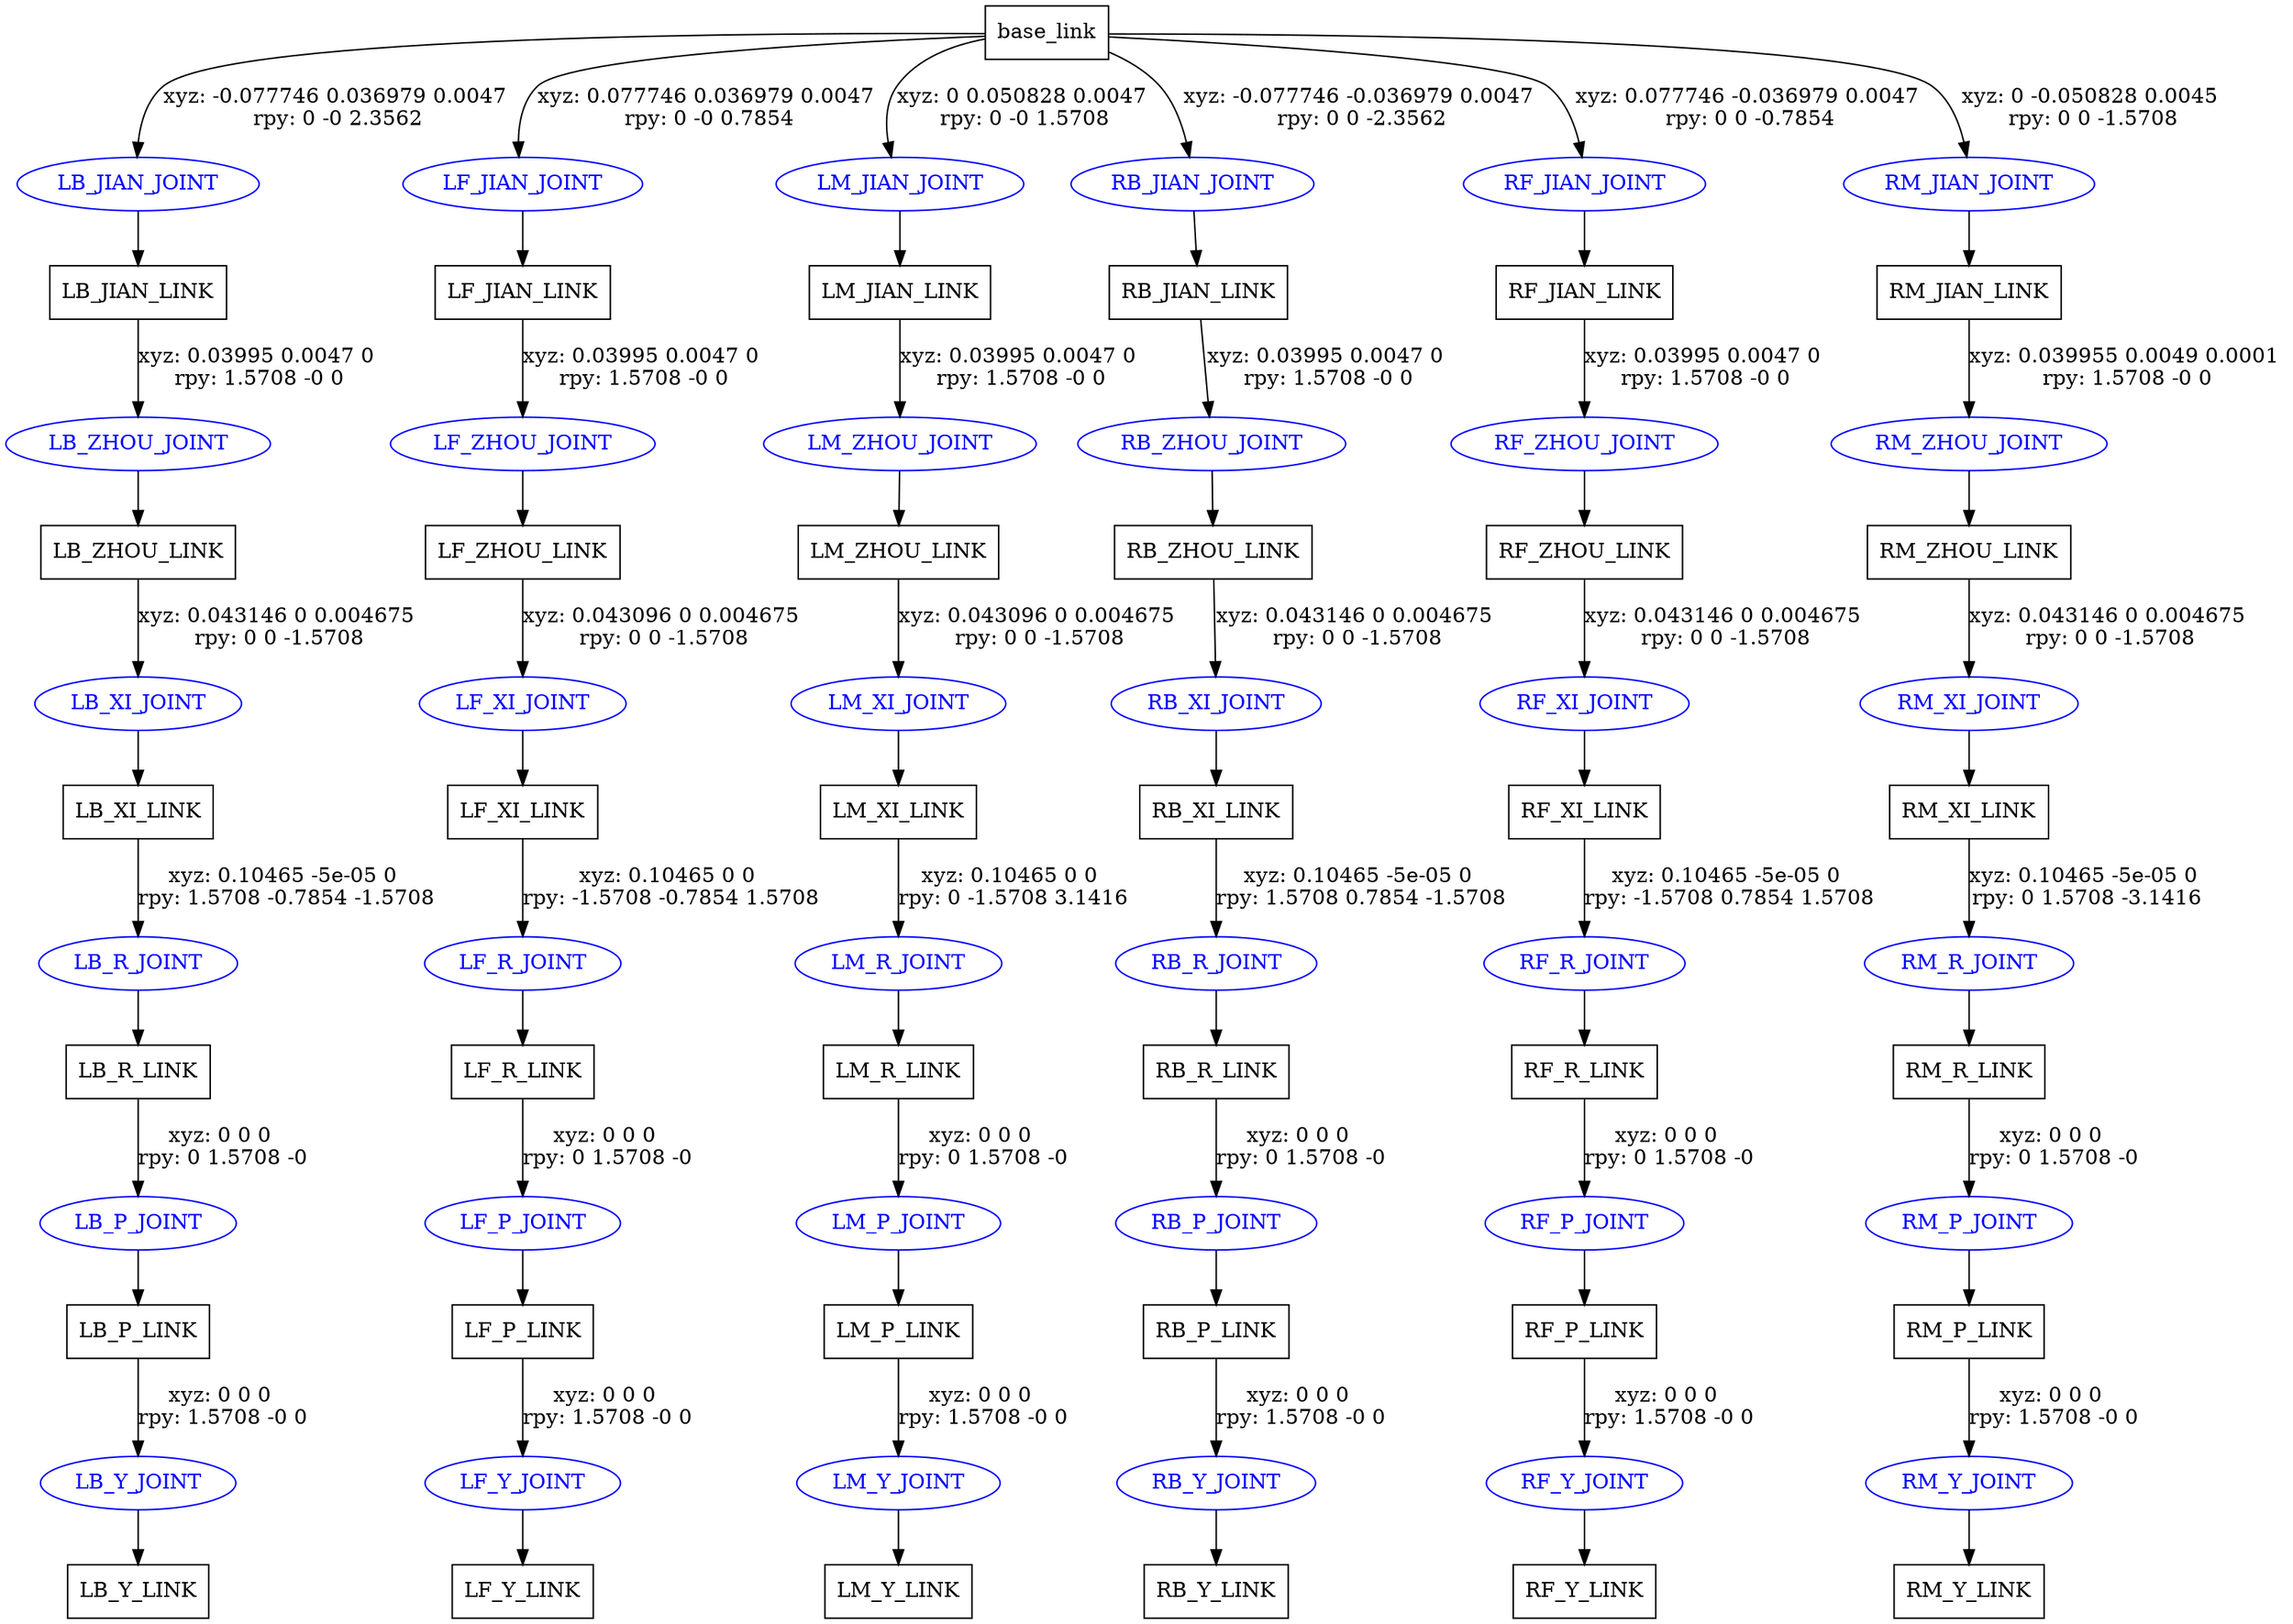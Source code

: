 digraph G {
node [shape=box];
"base_link" [label="base_link"];
"LB_JIAN_LINK" [label="LB_JIAN_LINK"];
"LB_ZHOU_LINK" [label="LB_ZHOU_LINK"];
"LB_XI_LINK" [label="LB_XI_LINK"];
"LB_R_LINK" [label="LB_R_LINK"];
"LB_P_LINK" [label="LB_P_LINK"];
"LB_Y_LINK" [label="LB_Y_LINK"];
"LF_JIAN_LINK" [label="LF_JIAN_LINK"];
"LF_ZHOU_LINK" [label="LF_ZHOU_LINK"];
"LF_XI_LINK" [label="LF_XI_LINK"];
"LF_R_LINK" [label="LF_R_LINK"];
"LF_P_LINK" [label="LF_P_LINK"];
"LF_Y_LINK" [label="LF_Y_LINK"];
"LM_JIAN_LINK" [label="LM_JIAN_LINK"];
"LM_ZHOU_LINK" [label="LM_ZHOU_LINK"];
"LM_XI_LINK" [label="LM_XI_LINK"];
"LM_R_LINK" [label="LM_R_LINK"];
"LM_P_LINK" [label="LM_P_LINK"];
"LM_Y_LINK" [label="LM_Y_LINK"];
"RB_JIAN_LINK" [label="RB_JIAN_LINK"];
"RB_ZHOU_LINK" [label="RB_ZHOU_LINK"];
"RB_XI_LINK" [label="RB_XI_LINK"];
"RB_R_LINK" [label="RB_R_LINK"];
"RB_P_LINK" [label="RB_P_LINK"];
"RB_Y_LINK" [label="RB_Y_LINK"];
"RF_JIAN_LINK" [label="RF_JIAN_LINK"];
"RF_ZHOU_LINK" [label="RF_ZHOU_LINK"];
"RF_XI_LINK" [label="RF_XI_LINK"];
"RF_R_LINK" [label="RF_R_LINK"];
"RF_P_LINK" [label="RF_P_LINK"];
"RF_Y_LINK" [label="RF_Y_LINK"];
"RM_JIAN_LINK" [label="RM_JIAN_LINK"];
"RM_ZHOU_LINK" [label="RM_ZHOU_LINK"];
"RM_XI_LINK" [label="RM_XI_LINK"];
"RM_R_LINK" [label="RM_R_LINK"];
"RM_P_LINK" [label="RM_P_LINK"];
"RM_Y_LINK" [label="RM_Y_LINK"];
node [shape=ellipse, color=blue, fontcolor=blue];
"base_link" -> "LB_JIAN_JOINT" [label="xyz: -0.077746 0.036979 0.0047 \nrpy: 0 -0 2.3562"]
"LB_JIAN_JOINT" -> "LB_JIAN_LINK"
"LB_JIAN_LINK" -> "LB_ZHOU_JOINT" [label="xyz: 0.03995 0.0047 0 \nrpy: 1.5708 -0 0"]
"LB_ZHOU_JOINT" -> "LB_ZHOU_LINK"
"LB_ZHOU_LINK" -> "LB_XI_JOINT" [label="xyz: 0.043146 0 0.004675 \nrpy: 0 0 -1.5708"]
"LB_XI_JOINT" -> "LB_XI_LINK"
"LB_XI_LINK" -> "LB_R_JOINT" [label="xyz: 0.10465 -5e-05 0 \nrpy: 1.5708 -0.7854 -1.5708"]
"LB_R_JOINT" -> "LB_R_LINK"
"LB_R_LINK" -> "LB_P_JOINT" [label="xyz: 0 0 0 \nrpy: 0 1.5708 -0"]
"LB_P_JOINT" -> "LB_P_LINK"
"LB_P_LINK" -> "LB_Y_JOINT" [label="xyz: 0 0 0 \nrpy: 1.5708 -0 0"]
"LB_Y_JOINT" -> "LB_Y_LINK"
"base_link" -> "LF_JIAN_JOINT" [label="xyz: 0.077746 0.036979 0.0047 \nrpy: 0 -0 0.7854"]
"LF_JIAN_JOINT" -> "LF_JIAN_LINK"
"LF_JIAN_LINK" -> "LF_ZHOU_JOINT" [label="xyz: 0.03995 0.0047 0 \nrpy: 1.5708 -0 0"]
"LF_ZHOU_JOINT" -> "LF_ZHOU_LINK"
"LF_ZHOU_LINK" -> "LF_XI_JOINT" [label="xyz: 0.043096 0 0.004675 \nrpy: 0 0 -1.5708"]
"LF_XI_JOINT" -> "LF_XI_LINK"
"LF_XI_LINK" -> "LF_R_JOINT" [label="xyz: 0.10465 0 0 \nrpy: -1.5708 -0.7854 1.5708"]
"LF_R_JOINT" -> "LF_R_LINK"
"LF_R_LINK" -> "LF_P_JOINT" [label="xyz: 0 0 0 \nrpy: 0 1.5708 -0"]
"LF_P_JOINT" -> "LF_P_LINK"
"LF_P_LINK" -> "LF_Y_JOINT" [label="xyz: 0 0 0 \nrpy: 1.5708 -0 0"]
"LF_Y_JOINT" -> "LF_Y_LINK"
"base_link" -> "LM_JIAN_JOINT" [label="xyz: 0 0.050828 0.0047 \nrpy: 0 -0 1.5708"]
"LM_JIAN_JOINT" -> "LM_JIAN_LINK"
"LM_JIAN_LINK" -> "LM_ZHOU_JOINT" [label="xyz: 0.03995 0.0047 0 \nrpy: 1.5708 -0 0"]
"LM_ZHOU_JOINT" -> "LM_ZHOU_LINK"
"LM_ZHOU_LINK" -> "LM_XI_JOINT" [label="xyz: 0.043096 0 0.004675 \nrpy: 0 0 -1.5708"]
"LM_XI_JOINT" -> "LM_XI_LINK"
"LM_XI_LINK" -> "LM_R_JOINT" [label="xyz: 0.10465 0 0 \nrpy: 0 -1.5708 3.1416"]
"LM_R_JOINT" -> "LM_R_LINK"
"LM_R_LINK" -> "LM_P_JOINT" [label="xyz: 0 0 0 \nrpy: 0 1.5708 -0"]
"LM_P_JOINT" -> "LM_P_LINK"
"LM_P_LINK" -> "LM_Y_JOINT" [label="xyz: 0 0 0 \nrpy: 1.5708 -0 0"]
"LM_Y_JOINT" -> "LM_Y_LINK"
"base_link" -> "RB_JIAN_JOINT" [label="xyz: -0.077746 -0.036979 0.0047 \nrpy: 0 0 -2.3562"]
"RB_JIAN_JOINT" -> "RB_JIAN_LINK"
"RB_JIAN_LINK" -> "RB_ZHOU_JOINT" [label="xyz: 0.03995 0.0047 0 \nrpy: 1.5708 -0 0"]
"RB_ZHOU_JOINT" -> "RB_ZHOU_LINK"
"RB_ZHOU_LINK" -> "RB_XI_JOINT" [label="xyz: 0.043146 0 0.004675 \nrpy: 0 0 -1.5708"]
"RB_XI_JOINT" -> "RB_XI_LINK"
"RB_XI_LINK" -> "RB_R_JOINT" [label="xyz: 0.10465 -5e-05 0 \nrpy: 1.5708 0.7854 -1.5708"]
"RB_R_JOINT" -> "RB_R_LINK"
"RB_R_LINK" -> "RB_P_JOINT" [label="xyz: 0 0 0 \nrpy: 0 1.5708 -0"]
"RB_P_JOINT" -> "RB_P_LINK"
"RB_P_LINK" -> "RB_Y_JOINT" [label="xyz: 0 0 0 \nrpy: 1.5708 -0 0"]
"RB_Y_JOINT" -> "RB_Y_LINK"
"base_link" -> "RF_JIAN_JOINT" [label="xyz: 0.077746 -0.036979 0.0047 \nrpy: 0 0 -0.7854"]
"RF_JIAN_JOINT" -> "RF_JIAN_LINK"
"RF_JIAN_LINK" -> "RF_ZHOU_JOINT" [label="xyz: 0.03995 0.0047 0 \nrpy: 1.5708 -0 0"]
"RF_ZHOU_JOINT" -> "RF_ZHOU_LINK"
"RF_ZHOU_LINK" -> "RF_XI_JOINT" [label="xyz: 0.043146 0 0.004675 \nrpy: 0 0 -1.5708"]
"RF_XI_JOINT" -> "RF_XI_LINK"
"RF_XI_LINK" -> "RF_R_JOINT" [label="xyz: 0.10465 -5e-05 0 \nrpy: -1.5708 0.7854 1.5708"]
"RF_R_JOINT" -> "RF_R_LINK"
"RF_R_LINK" -> "RF_P_JOINT" [label="xyz: 0 0 0 \nrpy: 0 1.5708 -0"]
"RF_P_JOINT" -> "RF_P_LINK"
"RF_P_LINK" -> "RF_Y_JOINT" [label="xyz: 0 0 0 \nrpy: 1.5708 -0 0"]
"RF_Y_JOINT" -> "RF_Y_LINK"
"base_link" -> "RM_JIAN_JOINT" [label="xyz: 0 -0.050828 0.0045 \nrpy: 0 0 -1.5708"]
"RM_JIAN_JOINT" -> "RM_JIAN_LINK"
"RM_JIAN_LINK" -> "RM_ZHOU_JOINT" [label="xyz: 0.039955 0.0049 0.0001 \nrpy: 1.5708 -0 0"]
"RM_ZHOU_JOINT" -> "RM_ZHOU_LINK"
"RM_ZHOU_LINK" -> "RM_XI_JOINT" [label="xyz: 0.043146 0 0.004675 \nrpy: 0 0 -1.5708"]
"RM_XI_JOINT" -> "RM_XI_LINK"
"RM_XI_LINK" -> "RM_R_JOINT" [label="xyz: 0.10465 -5e-05 0 \nrpy: 0 1.5708 -3.1416"]
"RM_R_JOINT" -> "RM_R_LINK"
"RM_R_LINK" -> "RM_P_JOINT" [label="xyz: 0 0 0 \nrpy: 0 1.5708 -0"]
"RM_P_JOINT" -> "RM_P_LINK"
"RM_P_LINK" -> "RM_Y_JOINT" [label="xyz: 0 0 0 \nrpy: 1.5708 -0 0"]
"RM_Y_JOINT" -> "RM_Y_LINK"
}

